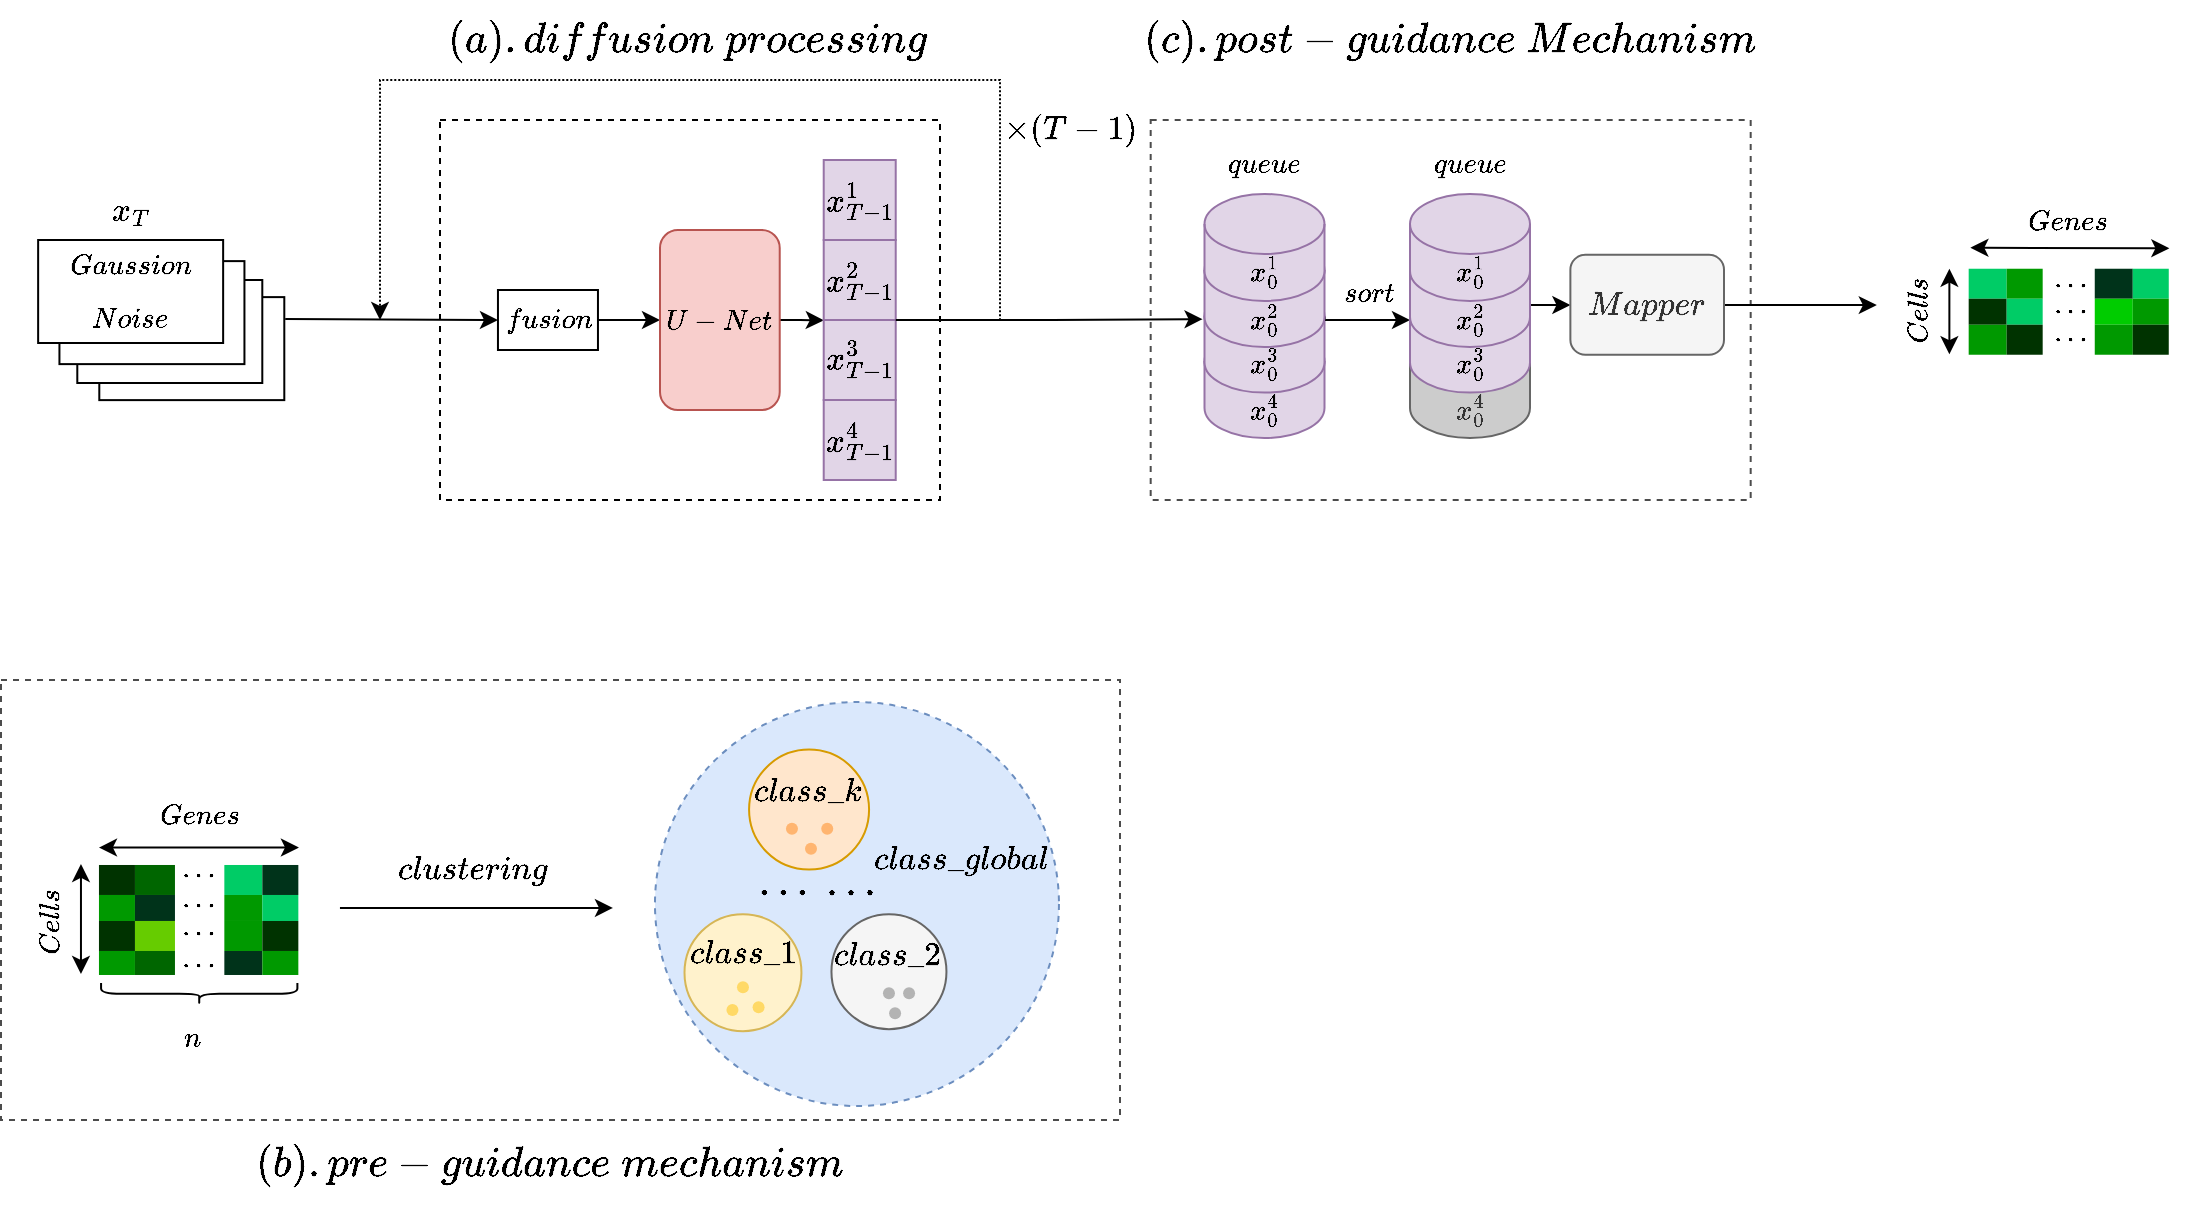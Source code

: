 <mxfile version="20.5.1" type="github">
  <diagram id="a45cf8ec-cd66-6f27-3ac3-be6e809c9e4a" name="Page-1">
    <mxGraphModel dx="650" dy="436" grid="1" gridSize="10" guides="1" tooltips="1" connect="1" arrows="1" fold="1" page="1" pageScale="1" pageWidth="827" pageHeight="1169" background="none" math="1" shadow="0">
      <root>
        <mxCell id="0" />
        <mxCell id="1" parent="0" />
        <mxCell id="RNldjSrTk-ECjSOE9ofg-31" value="" style="rounded=0;whiteSpace=wrap;html=1;dashed=1;strokeColor=default;opacity=70;" parent="1" vertex="1">
          <mxGeometry x="1095.34" y="800" width="300" height="190" as="geometry" />
        </mxCell>
        <mxCell id="RNldjSrTk-ECjSOE9ofg-253" value="$$x_0^4$$" style="shape=cylinder3;whiteSpace=wrap;html=1;boundedLbl=1;backgroundOutline=1;size=15;labelBorderColor=none;strokeColor=#9673a6;fillColor=#e1d5e7;gradientDirection=south;" parent="1" vertex="1">
          <mxGeometry x="1122.25" y="905.53" width="60" height="53.47" as="geometry" />
        </mxCell>
        <mxCell id="RNldjSrTk-ECjSOE9ofg-252" value="$$x_0^3$$" style="shape=cylinder3;whiteSpace=wrap;html=1;boundedLbl=1;backgroundOutline=1;size=15;labelBorderColor=none;strokeColor=#9673a6;fillColor=#e1d5e7;gradientDirection=south;" parent="1" vertex="1">
          <mxGeometry x="1122.25" y="882.84" width="60" height="53.47" as="geometry" />
        </mxCell>
        <mxCell id="RNldjSrTk-ECjSOE9ofg-264" style="edgeStyle=orthogonalEdgeStyle;rounded=0;orthogonalLoop=1;jettySize=auto;html=1;fontSize=18;" parent="1" target="RNldjSrTk-ECjSOE9ofg-256" edge="1">
          <mxGeometry relative="1" as="geometry">
            <mxPoint x="1182.25" y="898.204" as="sourcePoint" />
            <mxPoint x="1205.56" y="898.154" as="targetPoint" />
            <Array as="points">
              <mxPoint x="1182" y="900" />
            </Array>
          </mxGeometry>
        </mxCell>
        <mxCell id="RNldjSrTk-ECjSOE9ofg-251" value="$$x_0^2$$" style="shape=cylinder3;whiteSpace=wrap;html=1;boundedLbl=1;backgroundOutline=1;size=15;labelBorderColor=none;strokeColor=#9673a6;fillColor=#e1d5e7;gradientDirection=south;" parent="1" vertex="1">
          <mxGeometry x="1122.25" y="860.03" width="60" height="53.47" as="geometry" />
        </mxCell>
        <mxCell id="RNldjSrTk-ECjSOE9ofg-22" value="" style="rounded=0;whiteSpace=wrap;html=1;opacity=70;dashed=1;" parent="1" vertex="1">
          <mxGeometry x="520.5" y="1080" width="559.5" height="220" as="geometry" />
        </mxCell>
        <mxCell id="RNldjSrTk-ECjSOE9ofg-78" value="" style="ellipse;whiteSpace=wrap;html=1;aspect=fixed;dashed=1;labelBorderColor=none;fillColor=#dae8fc;strokeColor=#6c8ebf;" parent="1" vertex="1">
          <mxGeometry x="847.48" y="1091" width="202" height="202" as="geometry" />
        </mxCell>
        <mxCell id="RNldjSrTk-ECjSOE9ofg-193" value="" style="ellipse;whiteSpace=wrap;html=1;aspect=fixed;labelBorderColor=none;gradientDirection=south;fillColor=#fff2cc;strokeColor=#d6b656;" parent="1" vertex="1">
          <mxGeometry x="862.25" y="1197.1" width="58.47" height="58.47" as="geometry" />
        </mxCell>
        <mxCell id="RNldjSrTk-ECjSOE9ofg-109" value="" style="rounded=0;whiteSpace=wrap;html=1;strokeColor=default;fontFamily=Helvetica;fontSize=14;fontColor=default;fillColor=default;" parent="1" vertex="1">
          <mxGeometry x="569.65" y="888.56" width="92.5" height="51.5" as="geometry" />
        </mxCell>
        <mxCell id="RNldjSrTk-ECjSOE9ofg-108" value="" style="rounded=0;whiteSpace=wrap;html=1;strokeColor=default;fontFamily=Helvetica;fontSize=14;fontColor=default;fillColor=default;" parent="1" vertex="1">
          <mxGeometry x="558.65" y="880" width="92.5" height="51.5" as="geometry" />
        </mxCell>
        <mxCell id="RNldjSrTk-ECjSOE9ofg-107" value="" style="rounded=0;whiteSpace=wrap;html=1;strokeColor=default;fontFamily=Helvetica;fontSize=14;fontColor=default;fillColor=default;" parent="1" vertex="1">
          <mxGeometry x="549.72" y="870.56" width="92.5" height="51.5" as="geometry" />
        </mxCell>
        <mxCell id="RNldjSrTk-ECjSOE9ofg-46" value="" style="rounded=0;whiteSpace=wrap;html=1;labelBorderColor=none;strokeColor=default;gradientColor=none;dashed=1;" parent="1" vertex="1">
          <mxGeometry x="740" y="800" width="250" height="190" as="geometry" />
        </mxCell>
        <mxCell id="RNldjSrTk-ECjSOE9ofg-77" style="edgeStyle=orthogonalEdgeStyle;rounded=0;orthogonalLoop=1;jettySize=auto;html=1;exitX=1;exitY=0.5;exitDx=0;exitDy=0;entryX=0;entryY=0.5;entryDx=0;entryDy=0;" parent="1" source="RNldjSrTk-ECjSOE9ofg-5" target="a7p1xofD0uFk-9MtaVhH-49" edge="1">
          <mxGeometry relative="1" as="geometry" />
        </mxCell>
        <mxCell id="RNldjSrTk-ECjSOE9ofg-5" value="" style="rounded=0;whiteSpace=wrap;html=1;" parent="1" vertex="1">
          <mxGeometry x="768.98" y="885" width="50" height="30" as="geometry" />
        </mxCell>
        <mxCell id="a7p1xofD0uFk-9MtaVhH-46" value="$$fusion$$" style="text;html=1;align=center;verticalAlign=middle;resizable=0;points=[];autosize=1;strokeColor=none;fillColor=none;fontSize=12;fontFamily=Helvetica;fontColor=default;" parent="1" vertex="1">
          <mxGeometry x="753.98" y="885" width="80" height="30" as="geometry" />
        </mxCell>
        <mxCell id="RNldjSrTk-ECjSOE9ofg-262" style="edgeStyle=orthogonalEdgeStyle;rounded=0;orthogonalLoop=1;jettySize=auto;html=1;fontSize=18;entryX=0.001;entryY=0.004;entryDx=0;entryDy=0;entryPerimeter=0;" parent="1" source="a7p1xofD0uFk-9MtaVhH-49" target="RNldjSrTk-ECjSOE9ofg-259" edge="1">
          <mxGeometry relative="1" as="geometry">
            <mxPoint x="930" y="900" as="targetPoint" />
            <Array as="points">
              <mxPoint x="920" y="900" />
              <mxPoint x="920" y="900" />
            </Array>
          </mxGeometry>
        </mxCell>
        <mxCell id="a7p1xofD0uFk-9MtaVhH-49" value="$$U-Net$$" style="rounded=1;whiteSpace=wrap;html=1;strokeColor=#b85450;fontFamily=Helvetica;fontSize=12;fillColor=#f8cecc;" parent="1" vertex="1">
          <mxGeometry x="850" y="855" width="59.86" height="90" as="geometry" />
        </mxCell>
        <mxCell id="a7p1xofD0uFk-9MtaVhH-51" value="&lt;font style=&quot;font-size: 14px;&quot;&gt;$$x_{T-1}^1$$&lt;/font&gt;" style="rounded=0;whiteSpace=wrap;html=1;strokeColor=#9673a6;fontFamily=Helvetica;fontSize=12;fillColor=#e1d5e7;" parent="1" vertex="1">
          <mxGeometry x="931.86" y="820" width="36" height="40" as="geometry" />
        </mxCell>
        <mxCell id="a7p1xofD0uFk-9MtaVhH-117" value="" style="endArrow=classic;startArrow=classic;html=1;rounded=0;fontFamily=Helvetica;fontSize=12;fontColor=default;" parent="1" edge="1">
          <mxGeometry width="50" height="50" relative="1" as="geometry">
            <mxPoint x="1505.19" y="863.87" as="sourcePoint" />
            <mxPoint x="1604.69" y="864.12" as="targetPoint" />
          </mxGeometry>
        </mxCell>
        <mxCell id="a7p1xofD0uFk-9MtaVhH-118" value="" style="endArrow=classic;startArrow=classic;html=1;rounded=0;fontFamily=Helvetica;fontSize=12;fontColor=default;" parent="1" edge="1">
          <mxGeometry width="50" height="50" relative="1" as="geometry">
            <mxPoint x="1494.69" y="917.12" as="sourcePoint" />
            <mxPoint x="1494.69" y="874.37" as="targetPoint" />
          </mxGeometry>
        </mxCell>
        <mxCell id="a7p1xofD0uFk-9MtaVhH-119" value="&lt;font style=&quot;font-size: 12px;&quot;&gt;$$Genes$$&lt;/font&gt;" style="text;html=1;align=center;verticalAlign=middle;resizable=0;points=[];autosize=1;strokeColor=none;fillColor=none;fontSize=12;fontFamily=Helvetica;fontColor=default;" parent="1" vertex="1">
          <mxGeometry x="1507.69" y="836.37" width="90" height="30" as="geometry" />
        </mxCell>
        <mxCell id="a7p1xofD0uFk-9MtaVhH-120" value="&lt;font style=&quot;font-size: 12px;&quot;&gt;$$Cells$$&lt;/font&gt;" style="text;html=1;align=center;verticalAlign=middle;resizable=0;points=[];autosize=1;strokeColor=none;fillColor=none;fontSize=10;fontFamily=Helvetica;fontColor=default;horizontal=0;" parent="1" vertex="1">
          <mxGeometry x="1459.69" y="861.12" width="40" height="70" as="geometry" />
        </mxCell>
        <mxCell id="a7p1xofD0uFk-9MtaVhH-121" value="&lt;div&gt;&lt;font style=&quot;font-size: 12px;&quot;&gt;$$Gaussion$$&lt;/font&gt;&lt;/div&gt;&lt;div&gt;&lt;font style=&quot;font-size: 12px;&quot;&gt;$$Noise$$&lt;/font&gt;&lt;/div&gt;" style="rounded=0;whiteSpace=wrap;html=1;strokeColor=default;fontFamily=Helvetica;fontSize=14;fontColor=default;fillColor=default;" parent="1" vertex="1">
          <mxGeometry x="539.07" y="860" width="92.5" height="51.5" as="geometry" />
        </mxCell>
        <mxCell id="RNldjSrTk-ECjSOE9ofg-245" style="edgeStyle=orthogonalEdgeStyle;rounded=0;orthogonalLoop=1;jettySize=auto;html=1;exitX=0;exitY=0.5;exitDx=0;exitDy=0;fontSize=14;entryX=-0.032;entryY=0.392;entryDx=0;entryDy=0;entryPerimeter=0;" parent="1" edge="1">
          <mxGeometry relative="1" as="geometry">
            <mxPoint x="1458.41" y="892.56" as="targetPoint" />
            <mxPoint x="1353.19" y="892.56" as="sourcePoint" />
            <Array as="points" />
          </mxGeometry>
        </mxCell>
        <mxCell id="a7p1xofD0uFk-9MtaVhH-188" value="$$x_T$$" style="text;html=1;align=center;verticalAlign=middle;resizable=0;points=[];autosize=1;strokeColor=none;fillColor=none;fontSize=14;fontFamily=Helvetica;fontColor=default;" parent="1" vertex="1">
          <mxGeometry x="545.32" y="830" width="80" height="30" as="geometry" />
        </mxCell>
        <mxCell id="a7p1xofD0uFk-9MtaVhH-217" value="" style="endArrow=classic;startArrow=classic;html=1;rounded=0;fontFamily=Helvetica;fontSize=12;fontColor=default;" parent="1" edge="1">
          <mxGeometry width="50" height="50" relative="1" as="geometry">
            <mxPoint x="569.48" y="1163.77" as="sourcePoint" />
            <mxPoint x="669.48" y="1163.77" as="targetPoint" />
          </mxGeometry>
        </mxCell>
        <mxCell id="a7p1xofD0uFk-9MtaVhH-218" value="" style="endArrow=classic;startArrow=classic;html=1;rounded=0;fontFamily=Helvetica;fontSize=12;fontColor=default;" parent="1" edge="1">
          <mxGeometry width="50" height="50" relative="1" as="geometry">
            <mxPoint x="560.48" y="1226.99" as="sourcePoint" />
            <mxPoint x="560.48" y="1171.99" as="targetPoint" />
          </mxGeometry>
        </mxCell>
        <mxCell id="a7p1xofD0uFk-9MtaVhH-219" value="&lt;font style=&quot;font-size: 12px;&quot;&gt;$$Cells$$&lt;/font&gt;" style="text;html=1;align=center;verticalAlign=middle;resizable=0;points=[];autosize=1;strokeColor=none;fillColor=none;fontSize=10;fontFamily=Helvetica;fontColor=default;horizontal=0;" parent="1" vertex="1">
          <mxGeometry x="525.48" y="1165.99" width="40" height="70" as="geometry" />
        </mxCell>
        <mxCell id="a7p1xofD0uFk-9MtaVhH-220" value="&lt;font style=&quot;font-size: 12px;&quot;&gt;$$Genes$$&lt;/font&gt;" style="text;html=1;align=center;verticalAlign=middle;resizable=0;points=[];autosize=1;strokeColor=none;fillColor=none;fontSize=12;fontFamily=Helvetica;fontColor=default;" parent="1" vertex="1">
          <mxGeometry x="574.48" y="1133.49" width="90" height="30" as="geometry" />
        </mxCell>
        <mxCell id="a7p1xofD0uFk-9MtaVhH-221" value="" style="endArrow=classic;html=1;rounded=0;fontFamily=Helvetica;fontSize=14;fontColor=default;" parent="1" edge="1">
          <mxGeometry width="50" height="50" relative="1" as="geometry">
            <mxPoint x="689.98" y="1193.99" as="sourcePoint" />
            <mxPoint x="826.48" y="1193.99" as="targetPoint" />
          </mxGeometry>
        </mxCell>
        <mxCell id="a7p1xofD0uFk-9MtaVhH-246" value="$$class\_1$$" style="text;html=1;align=center;verticalAlign=middle;resizable=0;points=[];autosize=1;strokeColor=none;fillColor=none;fontSize=14;fontFamily=Helvetica;fontColor=default;" parent="1" vertex="1">
          <mxGeometry x="836.48" y="1201.08" width="110" height="30" as="geometry" />
        </mxCell>
        <mxCell id="a7p1xofD0uFk-9MtaVhH-252" value="$$clustering$$" style="text;html=1;align=center;verticalAlign=middle;resizable=0;points=[];autosize=1;strokeColor=none;fillColor=none;fontSize=14;fontFamily=Helvetica;fontColor=default;" parent="1" vertex="1">
          <mxGeometry x="701.48" y="1159.49" width="110" height="30" as="geometry" />
        </mxCell>
        <mxCell id="RNldjSrTk-ECjSOE9ofg-26" value="&lt;font style=&quot;font-size: 18px;&quot;&gt;&lt;b&gt;$$(a).diffusion\ processing$$&lt;/b&gt;&lt;/font&gt;" style="text;html=1;align=center;verticalAlign=middle;resizable=0;points=[];autosize=1;strokeColor=none;fillColor=none;" parent="1" vertex="1">
          <mxGeometry x="727.74" y="740" width="270" height="40" as="geometry" />
        </mxCell>
        <mxCell id="RNldjSrTk-ECjSOE9ofg-28" value="&lt;font style=&quot;font-size: 18px;&quot;&gt;&lt;b&gt;$$(b).pre-guidance\ mechanism$$&lt;/b&gt;&lt;/font&gt;" style="text;html=1;align=center;verticalAlign=middle;resizable=0;points=[];autosize=1;strokeColor=none;fillColor=none;" parent="1" vertex="1">
          <mxGeometry x="638.98" y="1301.74" width="310" height="40" as="geometry" />
        </mxCell>
        <mxCell id="RNldjSrTk-ECjSOE9ofg-30" value="&lt;font style=&quot;font-size: 18px;&quot;&gt;&lt;b&gt;$$(c).post-guidance\ Mechanism$$&lt;/b&gt;&lt;/font&gt;" style="text;html=1;align=center;verticalAlign=middle;resizable=0;points=[];autosize=1;strokeColor=none;fillColor=none;" parent="1" vertex="1">
          <mxGeometry x="1085.34" y="740" width="320" height="40" as="geometry" />
        </mxCell>
        <mxCell id="RNldjSrTk-ECjSOE9ofg-244" style="edgeStyle=orthogonalEdgeStyle;rounded=0;orthogonalLoop=1;jettySize=auto;html=1;exitX=1;exitY=0.5;exitDx=0;exitDy=0;exitPerimeter=0;fontSize=14;entryX=0;entryY=0.5;entryDx=0;entryDy=0;" parent="1" target="RNldjSrTk-ECjSOE9ofg-249" edge="1">
          <mxGeometry relative="1" as="geometry">
            <mxPoint x="1315.0" y="892.67" as="targetPoint" />
            <mxPoint x="1280.91" y="892.5" as="sourcePoint" />
          </mxGeometry>
        </mxCell>
        <mxCell id="RNldjSrTk-ECjSOE9ofg-51" value="&lt;b&gt;&lt;font style=&quot;font-size: 14px;&quot;&gt;$$×(T-1)$$&lt;/font&gt;&lt;/b&gt;" style="text;html=1;align=center;verticalAlign=middle;resizable=0;points=[];autosize=1;strokeColor=none;fillColor=none;" parent="1" vertex="1">
          <mxGeometry x="1010" y="790" width="90" height="30" as="geometry" />
        </mxCell>
        <mxCell id="RNldjSrTk-ECjSOE9ofg-80" value="" style="shape=partialRectangle;html=1;whiteSpace=wrap;connectable=0;overflow=hidden;top=0;left=0;bottom=0;right=0;pointerEvents=1;rounded=1;fontFamily=Helvetica;fontSize=12;fillColor=#00CC66;" parent="1" vertex="1">
          <mxGeometry x="632.17" y="1172.49" width="19" height="15" as="geometry">
            <mxRectangle width="19" height="15" as="alternateBounds" />
          </mxGeometry>
        </mxCell>
        <mxCell id="RNldjSrTk-ECjSOE9ofg-81" value="" style="shape=partialRectangle;html=1;whiteSpace=wrap;connectable=0;overflow=hidden;fillColor=#00331A;top=0;left=0;bottom=0;right=0;pointerEvents=1;rounded=1;strokeColor=default;fontFamily=Helvetica;fontSize=12;fontColor=default;" parent="1" vertex="1">
          <mxGeometry x="651.17" y="1172.49" width="18" height="15" as="geometry">
            <mxRectangle width="18" height="15" as="alternateBounds" />
          </mxGeometry>
        </mxCell>
        <mxCell id="RNldjSrTk-ECjSOE9ofg-82" value="" style="shape=partialRectangle;html=1;whiteSpace=wrap;connectable=0;overflow=hidden;fillColor=#009900;top=0;left=0;bottom=0;right=0;pointerEvents=1;rounded=1;strokeColor=default;fontFamily=Helvetica;fontSize=12;fontColor=default;" parent="1" vertex="1">
          <mxGeometry x="632.17" y="1187.49" width="19" height="13" as="geometry">
            <mxRectangle width="19" height="13" as="alternateBounds" />
          </mxGeometry>
        </mxCell>
        <mxCell id="RNldjSrTk-ECjSOE9ofg-83" value="" style="shape=partialRectangle;html=1;whiteSpace=wrap;connectable=0;overflow=hidden;fillColor=#00CC66;top=0;left=0;bottom=0;right=0;pointerEvents=1;rounded=1;strokeColor=default;fontFamily=Helvetica;fontSize=12;fontColor=default;" parent="1" vertex="1">
          <mxGeometry x="651.17" y="1187.49" width="18" height="13" as="geometry">
            <mxRectangle width="18" height="13" as="alternateBounds" />
          </mxGeometry>
        </mxCell>
        <mxCell id="RNldjSrTk-ECjSOE9ofg-84" value="" style="shape=partialRectangle;html=1;whiteSpace=wrap;connectable=0;overflow=hidden;fillColor=#009900;top=0;left=0;bottom=0;right=0;pointerEvents=1;rounded=1;strokeColor=default;fontFamily=Helvetica;fontSize=12;fontColor=default;" parent="1" vertex="1">
          <mxGeometry x="632.17" y="1200.49" width="19" height="15" as="geometry">
            <mxRectangle width="19" height="15" as="alternateBounds" />
          </mxGeometry>
        </mxCell>
        <mxCell id="RNldjSrTk-ECjSOE9ofg-85" value="" style="shape=partialRectangle;html=1;whiteSpace=wrap;connectable=0;overflow=hidden;fillColor=#003300;top=0;left=0;bottom=0;right=0;pointerEvents=1;rounded=1;strokeColor=default;fontFamily=Helvetica;fontSize=12;fontColor=default;" parent="1" vertex="1">
          <mxGeometry x="651.17" y="1200.49" width="18" height="15" as="geometry">
            <mxRectangle width="18" height="15" as="alternateBounds" />
          </mxGeometry>
        </mxCell>
        <mxCell id="RNldjSrTk-ECjSOE9ofg-86" value="" style="shape=partialRectangle;html=1;whiteSpace=wrap;connectable=0;overflow=hidden;top=0;left=0;bottom=0;right=0;pointerEvents=1;rounded=1;fontFamily=Helvetica;fontSize=12;fillColor=#00331A;" parent="1" vertex="1">
          <mxGeometry x="632.17" y="1215.49" width="19" height="12" as="geometry">
            <mxRectangle width="19" height="12" as="alternateBounds" />
          </mxGeometry>
        </mxCell>
        <mxCell id="RNldjSrTk-ECjSOE9ofg-87" value="" style="shape=partialRectangle;html=1;whiteSpace=wrap;connectable=0;overflow=hidden;fillColor=#009900;top=0;left=0;bottom=0;right=0;pointerEvents=1;rounded=1;strokeColor=default;fontFamily=Helvetica;fontSize=12;fontColor=default;" parent="1" vertex="1">
          <mxGeometry x="651.17" y="1215.49" width="18" height="12" as="geometry">
            <mxRectangle width="18" height="12" as="alternateBounds" />
          </mxGeometry>
        </mxCell>
        <mxCell id="RNldjSrTk-ECjSOE9ofg-88" value="" style="shape=partialRectangle;html=1;whiteSpace=wrap;connectable=0;overflow=hidden;fillColor=#003300;top=0;left=0;bottom=0;right=0;pointerEvents=1;rounded=1;strokeColor=default;fontFamily=Helvetica;fontSize=12;fontColor=default;" parent="1" vertex="1">
          <mxGeometry x="569.48" y="1172.49" width="18" height="15" as="geometry">
            <mxRectangle width="18" height="15" as="alternateBounds" />
          </mxGeometry>
        </mxCell>
        <mxCell id="RNldjSrTk-ECjSOE9ofg-89" value="" style="shape=partialRectangle;html=1;whiteSpace=wrap;connectable=0;overflow=hidden;top=0;left=0;bottom=0;right=0;pointerEvents=1;rounded=1;fontFamily=Helvetica;fontSize=12;fillColor=#006600;" parent="1" vertex="1">
          <mxGeometry x="587.48" y="1172.49" width="20" height="15" as="geometry">
            <mxRectangle width="20" height="15" as="alternateBounds" />
          </mxGeometry>
        </mxCell>
        <mxCell id="RNldjSrTk-ECjSOE9ofg-90" value="" style="shape=partialRectangle;html=1;whiteSpace=wrap;connectable=0;overflow=hidden;fillColor=#009900;top=0;left=0;bottom=0;right=0;pointerEvents=1;rounded=1;strokeColor=default;fontFamily=Helvetica;fontSize=12;fontColor=default;" parent="1" vertex="1">
          <mxGeometry x="569.48" y="1187.49" width="18" height="13" as="geometry">
            <mxRectangle width="18" height="13" as="alternateBounds" />
          </mxGeometry>
        </mxCell>
        <mxCell id="RNldjSrTk-ECjSOE9ofg-91" value="" style="shape=partialRectangle;html=1;whiteSpace=wrap;connectable=0;overflow=hidden;fillColor=#00331A;top=0;left=0;bottom=0;right=0;pointerEvents=1;rounded=1;strokeColor=default;fontFamily=Helvetica;fontSize=12;fontColor=default;" parent="1" vertex="1">
          <mxGeometry x="587.48" y="1187.49" width="20" height="13" as="geometry">
            <mxRectangle width="20" height="13" as="alternateBounds" />
          </mxGeometry>
        </mxCell>
        <mxCell id="RNldjSrTk-ECjSOE9ofg-92" value="" style="shape=partialRectangle;html=1;whiteSpace=wrap;connectable=0;overflow=hidden;fillColor=#003300;top=0;left=0;bottom=0;right=0;pointerEvents=1;rounded=1;strokeColor=#003300;fontFamily=Helvetica;fontSize=12;fontColor=default;" parent="1" vertex="1">
          <mxGeometry x="569.48" y="1200.49" width="18" height="15" as="geometry">
            <mxRectangle width="18" height="15" as="alternateBounds" />
          </mxGeometry>
        </mxCell>
        <mxCell id="RNldjSrTk-ECjSOE9ofg-93" value="" style="shape=partialRectangle;html=1;whiteSpace=wrap;connectable=0;overflow=hidden;fillColor=#66CC00;top=0;left=0;bottom=0;right=0;pointerEvents=1;rounded=1;strokeColor=default;fontFamily=Helvetica;fontSize=12;fontColor=default;" parent="1" vertex="1">
          <mxGeometry x="587.48" y="1200.49" width="20" height="15" as="geometry">
            <mxRectangle width="20" height="15" as="alternateBounds" />
          </mxGeometry>
        </mxCell>
        <mxCell id="RNldjSrTk-ECjSOE9ofg-94" value="" style="shape=partialRectangle;html=1;whiteSpace=wrap;connectable=0;overflow=hidden;fillColor=#009900;top=0;left=0;bottom=0;right=0;pointerEvents=1;rounded=1;strokeColor=default;fontFamily=Helvetica;fontSize=12;fontColor=default;" parent="1" vertex="1">
          <mxGeometry x="569.48" y="1215.49" width="18" height="12" as="geometry">
            <mxRectangle width="18" height="12" as="alternateBounds" />
          </mxGeometry>
        </mxCell>
        <mxCell id="RNldjSrTk-ECjSOE9ofg-95" value="" style="shape=partialRectangle;html=1;whiteSpace=wrap;connectable=0;overflow=hidden;fillColor=#006600;top=0;left=0;bottom=0;right=0;pointerEvents=1;rounded=1;strokeColor=default;fontFamily=Helvetica;fontSize=12;fontColor=default;" parent="1" vertex="1">
          <mxGeometry x="587.48" y="1215.49" width="20" height="12" as="geometry">
            <mxRectangle width="20" height="12" as="alternateBounds" />
          </mxGeometry>
        </mxCell>
        <mxCell id="RNldjSrTk-ECjSOE9ofg-101" value="$$...$$" style="text;html=1;align=center;verticalAlign=middle;resizable=0;points=[];autosize=1;strokeColor=none;fillColor=none;" parent="1" vertex="1">
          <mxGeometry x="589.48" y="1159.49" width="60" height="30" as="geometry" />
        </mxCell>
        <mxCell id="RNldjSrTk-ECjSOE9ofg-102" value="$$...$$" style="text;html=1;align=center;verticalAlign=middle;resizable=0;points=[];autosize=1;strokeColor=none;fillColor=none;" parent="1" vertex="1">
          <mxGeometry x="589.48" y="1174.49" width="60" height="30" as="geometry" />
        </mxCell>
        <mxCell id="RNldjSrTk-ECjSOE9ofg-103" value="$$...$$" style="text;html=1;align=center;verticalAlign=middle;resizable=0;points=[];autosize=1;strokeColor=none;fillColor=none;" parent="1" vertex="1">
          <mxGeometry x="589.48" y="1188.49" width="60" height="30" as="geometry" />
        </mxCell>
        <mxCell id="RNldjSrTk-ECjSOE9ofg-104" value="$$...$$" style="text;html=1;align=center;verticalAlign=middle;resizable=0;points=[];autosize=1;strokeColor=none;fillColor=none;" parent="1" vertex="1">
          <mxGeometry x="589.48" y="1204.49" width="60" height="30" as="geometry" />
        </mxCell>
        <mxCell id="RNldjSrTk-ECjSOE9ofg-105" value="$$n$$" style="text;html=1;align=center;verticalAlign=middle;resizable=0;points=[];autosize=1;strokeColor=none;fillColor=none;" parent="1" vertex="1">
          <mxGeometry x="586.17" y="1243.99" width="60" height="30" as="geometry" />
        </mxCell>
        <mxCell id="RNldjSrTk-ECjSOE9ofg-106" value="" style="shape=curlyBracket;whiteSpace=wrap;html=1;rounded=1;flipH=1;strokeColor=default;fontFamily=Helvetica;fontSize=14;fontColor=default;fillColor=default;rotation=90;" parent="1" vertex="1">
          <mxGeometry x="614.27" y="1187.82" width="10.69" height="98.16" as="geometry" />
        </mxCell>
        <mxCell id="RNldjSrTk-ECjSOE9ofg-113" value="" style="shape=partialRectangle;html=1;whiteSpace=wrap;connectable=0;overflow=hidden;top=0;left=0;bottom=0;right=0;pointerEvents=1;rounded=1;fontFamily=Helvetica;fontSize=12;fillColor=#00331A;" parent="1" vertex="1">
          <mxGeometry x="1567.38" y="874.37" width="19" height="15" as="geometry">
            <mxRectangle width="19" height="15" as="alternateBounds" />
          </mxGeometry>
        </mxCell>
        <mxCell id="RNldjSrTk-ECjSOE9ofg-114" value="" style="shape=partialRectangle;html=1;whiteSpace=wrap;connectable=0;overflow=hidden;fillColor=#00CC66;top=0;left=0;bottom=0;right=0;pointerEvents=1;rounded=1;strokeColor=default;fontFamily=Helvetica;fontSize=12;fontColor=default;" parent="1" vertex="1">
          <mxGeometry x="1586.38" y="874.37" width="18" height="15" as="geometry">
            <mxRectangle width="18" height="15" as="alternateBounds" />
          </mxGeometry>
        </mxCell>
        <mxCell id="RNldjSrTk-ECjSOE9ofg-115" value="" style="shape=partialRectangle;html=1;whiteSpace=wrap;connectable=0;overflow=hidden;fillColor=#00CC00;top=0;left=0;bottom=0;right=0;pointerEvents=1;rounded=1;strokeColor=default;fontFamily=Helvetica;fontSize=12;fontColor=default;" parent="1" vertex="1">
          <mxGeometry x="1567.38" y="889.37" width="19" height="13" as="geometry">
            <mxRectangle width="19" height="13" as="alternateBounds" />
          </mxGeometry>
        </mxCell>
        <mxCell id="RNldjSrTk-ECjSOE9ofg-116" value="" style="shape=partialRectangle;html=1;whiteSpace=wrap;connectable=0;overflow=hidden;fillColor=#009900;top=0;left=0;bottom=0;right=0;pointerEvents=1;rounded=1;strokeColor=default;fontFamily=Helvetica;fontSize=12;fontColor=default;" parent="1" vertex="1">
          <mxGeometry x="1586.38" y="889.37" width="18" height="13" as="geometry">
            <mxRectangle width="18" height="13" as="alternateBounds" />
          </mxGeometry>
        </mxCell>
        <mxCell id="RNldjSrTk-ECjSOE9ofg-117" value="" style="shape=partialRectangle;html=1;whiteSpace=wrap;connectable=0;overflow=hidden;fillColor=#009900;top=0;left=0;bottom=0;right=0;pointerEvents=1;rounded=1;strokeColor=default;fontFamily=Helvetica;fontSize=12;fontColor=default;" parent="1" vertex="1">
          <mxGeometry x="1567.38" y="902.37" width="19" height="15" as="geometry">
            <mxRectangle width="19" height="15" as="alternateBounds" />
          </mxGeometry>
        </mxCell>
        <mxCell id="RNldjSrTk-ECjSOE9ofg-118" value="" style="shape=partialRectangle;html=1;whiteSpace=wrap;connectable=0;overflow=hidden;fillColor=#003300;top=0;left=0;bottom=0;right=0;pointerEvents=1;rounded=1;strokeColor=default;fontFamily=Helvetica;fontSize=12;fontColor=default;" parent="1" vertex="1">
          <mxGeometry x="1586.38" y="902.37" width="18" height="15" as="geometry">
            <mxRectangle width="18" height="15" as="alternateBounds" />
          </mxGeometry>
        </mxCell>
        <mxCell id="RNldjSrTk-ECjSOE9ofg-129" value="$$...$$" style="text;html=1;align=center;verticalAlign=middle;resizable=0;points=[];autosize=1;strokeColor=none;fillColor=none;" parent="1" vertex="1">
          <mxGeometry x="1524.69" y="877.0" width="60" height="30" as="geometry" />
        </mxCell>
        <mxCell id="RNldjSrTk-ECjSOE9ofg-130" value="$$...$$" style="text;html=1;align=center;verticalAlign=middle;resizable=0;points=[];autosize=1;strokeColor=none;fillColor=none;" parent="1" vertex="1">
          <mxGeometry x="1525.34" y="890.75" width="60" height="30" as="geometry" />
        </mxCell>
        <mxCell id="RNldjSrTk-ECjSOE9ofg-133" value="$$...$$" style="text;html=1;align=center;verticalAlign=middle;resizable=0;points=[];autosize=1;strokeColor=none;fillColor=none;" parent="1" vertex="1">
          <mxGeometry x="1525.34" y="864.0" width="60" height="30" as="geometry" />
        </mxCell>
        <mxCell id="RNldjSrTk-ECjSOE9ofg-163" value="$$queue$$" style="text;html=1;align=center;verticalAlign=middle;resizable=0;points=[];autosize=1;strokeColor=none;fillColor=none;" parent="1" vertex="1">
          <mxGeometry x="1112.25" y="807" width="80" height="30" as="geometry" />
        </mxCell>
        <mxCell id="RNldjSrTk-ECjSOE9ofg-166" value="" style="endArrow=classic;html=1;rounded=0;exitX=1.005;exitY=0.212;exitDx=0;exitDy=0;exitPerimeter=0;entryX=0;entryY=0.5;entryDx=0;entryDy=0;" parent="1" source="RNldjSrTk-ECjSOE9ofg-109" target="RNldjSrTk-ECjSOE9ofg-5" edge="1">
          <mxGeometry width="50" height="50" relative="1" as="geometry">
            <mxPoint x="700" y="900" as="sourcePoint" />
            <mxPoint x="786.5" y="900" as="targetPoint" />
          </mxGeometry>
        </mxCell>
        <mxCell id="RNldjSrTk-ECjSOE9ofg-194" value="" style="ellipse;whiteSpace=wrap;html=1;aspect=fixed;labelBorderColor=none;gradientDirection=south;fillColor=#f5f5f5;fontColor=#333333;strokeColor=#666666;" parent="1" vertex="1">
          <mxGeometry x="935.73" y="1197.1" width="57.5" height="57.5" as="geometry" />
        </mxCell>
        <mxCell id="RNldjSrTk-ECjSOE9ofg-195" value="$$class\_2$$" style="text;html=1;align=center;verticalAlign=middle;resizable=0;points=[];autosize=1;strokeColor=none;fillColor=none;fontSize=14;fontFamily=Helvetica;fontColor=default;" parent="1" vertex="1">
          <mxGeometry x="908.13" y="1202.49" width="110" height="30" as="geometry" />
        </mxCell>
        <mxCell id="RNldjSrTk-ECjSOE9ofg-196" value="" style="ellipse;whiteSpace=wrap;html=1;aspect=fixed;labelBorderColor=none;gradientDirection=south;fillColor=#ffe6cc;strokeColor=#d79b00;" parent="1" vertex="1">
          <mxGeometry x="894.54" y="1114.8" width="60" height="60" as="geometry" />
        </mxCell>
        <mxCell id="RNldjSrTk-ECjSOE9ofg-197" value="$$class\_k$$" style="text;html=1;align=center;verticalAlign=middle;resizable=0;points=[];autosize=1;strokeColor=none;fillColor=none;fontSize=14;fontFamily=Helvetica;fontColor=default;" parent="1" vertex="1">
          <mxGeometry x="868.04" y="1119.99" width="110" height="30" as="geometry" />
        </mxCell>
        <mxCell id="RNldjSrTk-ECjSOE9ofg-198" value="&lt;font style=&quot;font-size: 18px;&quot;&gt;$$...\ ...$$&lt;/font&gt;" style="text;html=1;align=center;verticalAlign=middle;resizable=0;points=[];autosize=1;strokeColor=none;fillColor=none;" parent="1" vertex="1">
          <mxGeometry x="878.48" y="1162.49" width="100" height="40" as="geometry" />
        </mxCell>
        <mxCell id="RNldjSrTk-ECjSOE9ofg-199" value="&lt;font style=&quot;font-size: 14px;&quot;&gt;$$class\_global$$&lt;/font&gt;" style="text;html=1;align=center;verticalAlign=middle;resizable=0;points=[];autosize=1;strokeColor=none;fillColor=none;" parent="1" vertex="1">
          <mxGeometry x="929.98" y="1154.42" width="140" height="30" as="geometry" />
        </mxCell>
        <mxCell id="RNldjSrTk-ECjSOE9ofg-202" value="" style="shape=waypoint;sketch=0;fillStyle=solid;size=6;pointerEvents=1;points=[];fillColor=#fff2cc;resizable=0;rotatable=0;perimeter=centerPerimeter;snapToPoint=1;labelBorderColor=none;strokeColor=#FFD966;fontSize=14;" parent="1" vertex="1">
          <mxGeometry x="871.48" y="1213.59" width="40" height="40" as="geometry" />
        </mxCell>
        <mxCell id="RNldjSrTk-ECjSOE9ofg-203" value="" style="shape=waypoint;sketch=0;fillStyle=solid;size=6;pointerEvents=1;points=[];fillColor=#fff2cc;resizable=0;rotatable=0;perimeter=centerPerimeter;snapToPoint=1;labelBorderColor=none;strokeColor=#FFD966;fontSize=14;" parent="1" vertex="1">
          <mxGeometry x="879.29" y="1223.58" width="40" height="40" as="geometry" />
        </mxCell>
        <mxCell id="RNldjSrTk-ECjSOE9ofg-204" value="" style="shape=waypoint;sketch=0;fillStyle=solid;size=6;pointerEvents=1;points=[];fillColor=#fff2cc;resizable=0;rotatable=0;perimeter=centerPerimeter;snapToPoint=1;labelBorderColor=none;strokeColor=#FFD966;fontSize=14;" parent="1" vertex="1">
          <mxGeometry x="866.23" y="1224.99" width="40" height="40" as="geometry" />
        </mxCell>
        <mxCell id="RNldjSrTk-ECjSOE9ofg-206" value="" style="shape=waypoint;sketch=0;fillStyle=solid;size=6;pointerEvents=1;points=[];fillColor=#B3B3B3;resizable=0;rotatable=0;perimeter=centerPerimeter;snapToPoint=1;labelBorderColor=none;strokeColor=#B3B3B3;fontSize=14;" parent="1" vertex="1">
          <mxGeometry x="944.48" y="1216.58" width="40" height="40" as="geometry" />
        </mxCell>
        <mxCell id="RNldjSrTk-ECjSOE9ofg-207" value="" style="shape=waypoint;sketch=0;fillStyle=solid;size=6;pointerEvents=1;points=[];fillColor=#B3B3B3;resizable=0;rotatable=0;perimeter=centerPerimeter;snapToPoint=1;labelBorderColor=none;strokeColor=#B3B3B3;fontSize=14;" parent="1" vertex="1">
          <mxGeometry x="947.54" y="1226.58" width="40" height="40" as="geometry" />
        </mxCell>
        <mxCell id="RNldjSrTk-ECjSOE9ofg-208" value="" style="shape=waypoint;sketch=0;fillStyle=solid;size=6;pointerEvents=1;points=[];fillColor=#B3B3B3;resizable=0;rotatable=0;perimeter=centerPerimeter;snapToPoint=1;labelBorderColor=none;strokeColor=#B3B3B3;fontSize=14;" parent="1" vertex="1">
          <mxGeometry x="954.54" y="1216.58" width="40" height="40" as="geometry" />
        </mxCell>
        <mxCell id="RNldjSrTk-ECjSOE9ofg-209" value="" style="shape=waypoint;sketch=0;fillStyle=solid;size=6;pointerEvents=1;points=[];fillColor=#fff2cc;resizable=0;rotatable=0;perimeter=centerPerimeter;snapToPoint=1;labelBorderColor=none;strokeColor=#FFB570;fontSize=14;" parent="1" vertex="1">
          <mxGeometry x="895.98" y="1134.42" width="40" height="40" as="geometry" />
        </mxCell>
        <mxCell id="RNldjSrTk-ECjSOE9ofg-210" value="" style="shape=waypoint;sketch=0;fillStyle=solid;size=6;pointerEvents=1;points=[];fillColor=#fff2cc;resizable=0;rotatable=0;perimeter=centerPerimeter;snapToPoint=1;labelBorderColor=none;strokeColor=#FFB570;fontSize=14;" parent="1" vertex="1">
          <mxGeometry x="905.5" y="1144.42" width="40" height="40" as="geometry" />
        </mxCell>
        <mxCell id="RNldjSrTk-ECjSOE9ofg-211" value="" style="shape=waypoint;sketch=0;fillStyle=solid;size=6;pointerEvents=1;points=[];fillColor=#fff2cc;resizable=0;rotatable=0;perimeter=centerPerimeter;snapToPoint=1;labelBorderColor=none;strokeColor=#FFB570;fontSize=14;" parent="1" vertex="1">
          <mxGeometry x="913.62" y="1134.42" width="40" height="40" as="geometry" />
        </mxCell>
        <mxCell id="RNldjSrTk-ECjSOE9ofg-249" value="$$Mapper$$" style="rounded=1;whiteSpace=wrap;html=1;labelBorderColor=none;strokeColor=#666666;fontSize=14;fillColor=#f5f5f5;gradientDirection=south;fontColor=#333333;" parent="1" vertex="1">
          <mxGeometry x="1305.19" y="867.37" width="76.81" height="50" as="geometry" />
        </mxCell>
        <mxCell id="RNldjSrTk-ECjSOE9ofg-250" value="$$x_0^1$$" style="shape=cylinder3;whiteSpace=wrap;html=1;boundedLbl=1;backgroundOutline=1;size=15;labelBorderColor=none;strokeColor=#9673a6;fillColor=#e1d5e7;gradientDirection=south;" parent="1" vertex="1">
          <mxGeometry x="1122.25" y="837" width="60" height="53.47" as="geometry" />
        </mxCell>
        <mxCell id="RNldjSrTk-ECjSOE9ofg-254" value="$$x_0^4$$" style="shape=cylinder3;whiteSpace=wrap;html=1;boundedLbl=1;backgroundOutline=1;size=15;labelBorderColor=none;strokeColor=#666666;fillColor=#CCCCCC;gradientDirection=south;fontColor=#333333;" parent="1" vertex="1">
          <mxGeometry x="1225" y="905.53" width="60" height="53.47" as="geometry" />
        </mxCell>
        <mxCell id="RNldjSrTk-ECjSOE9ofg-255" value="$$x_0^3$$" style="shape=cylinder3;whiteSpace=wrap;html=1;boundedLbl=1;backgroundOutline=1;size=15;labelBorderColor=none;strokeColor=#9673a6;fillColor=#e1d5e7;gradientDirection=south;" parent="1" vertex="1">
          <mxGeometry x="1225" y="882.84" width="60" height="53.47" as="geometry" />
        </mxCell>
        <mxCell id="RNldjSrTk-ECjSOE9ofg-256" value="$$x_0^2$$" style="shape=cylinder3;whiteSpace=wrap;html=1;boundedLbl=1;backgroundOutline=1;size=15;labelBorderColor=none;strokeColor=#9673a6;fillColor=#e1d5e7;gradientDirection=south;" parent="1" vertex="1">
          <mxGeometry x="1225" y="860.03" width="60" height="53.47" as="geometry" />
        </mxCell>
        <mxCell id="RNldjSrTk-ECjSOE9ofg-257" value="$$x_0^1$$" style="shape=cylinder3;whiteSpace=wrap;html=1;boundedLbl=1;backgroundOutline=1;size=15;labelBorderColor=none;strokeColor=#9673a6;fillColor=#e1d5e7;gradientDirection=south;" parent="1" vertex="1">
          <mxGeometry x="1225" y="837" width="60" height="53.47" as="geometry" />
        </mxCell>
        <mxCell id="RNldjSrTk-ECjSOE9ofg-258" value="&lt;font style=&quot;font-size: 14px;&quot;&gt;$$x_{T-1}^2$$&lt;/font&gt;" style="rounded=0;whiteSpace=wrap;html=1;strokeColor=#9673a6;fontFamily=Helvetica;fontSize=12;fillColor=#e1d5e7;" parent="1" vertex="1">
          <mxGeometry x="931.86" y="860" width="36" height="40" as="geometry" />
        </mxCell>
        <mxCell id="ejxYT8m6NB6i7y6XUN0g-2" style="edgeStyle=orthogonalEdgeStyle;rounded=0;orthogonalLoop=1;jettySize=auto;html=1;exitX=1;exitY=0;exitDx=0;exitDy=0;dashed=1;dashPattern=1 1;" edge="1" parent="1" source="RNldjSrTk-ECjSOE9ofg-259">
          <mxGeometry relative="1" as="geometry">
            <mxPoint x="710" y="900" as="targetPoint" />
            <Array as="points">
              <mxPoint x="1020" y="900" />
              <mxPoint x="1020" y="780" />
              <mxPoint x="710" y="780" />
            </Array>
          </mxGeometry>
        </mxCell>
        <mxCell id="RNldjSrTk-ECjSOE9ofg-259" value="&lt;font style=&quot;font-size: 14px;&quot;&gt;$$x_{T-1}^3$$&lt;/font&gt;" style="rounded=0;whiteSpace=wrap;html=1;strokeColor=#9673a6;fontFamily=Helvetica;fontSize=12;fillColor=#e1d5e7;" parent="1" vertex="1">
          <mxGeometry x="931.86" y="900" width="36" height="40" as="geometry" />
        </mxCell>
        <mxCell id="RNldjSrTk-ECjSOE9ofg-260" value="&lt;font style=&quot;font-size: 14px;&quot;&gt;$$x_{T-1}^4$$&lt;/font&gt;" style="rounded=0;whiteSpace=wrap;html=1;strokeColor=#9673a6;fontFamily=Helvetica;fontSize=12;fillColor=#e1d5e7;" parent="1" vertex="1">
          <mxGeometry x="931.86" y="940" width="36" height="40" as="geometry" />
        </mxCell>
        <mxCell id="RNldjSrTk-ECjSOE9ofg-265" style="edgeStyle=orthogonalEdgeStyle;rounded=0;orthogonalLoop=1;jettySize=auto;html=1;fontSize=18;entryX=-0.016;entryY=0.313;entryDx=0;entryDy=0;entryPerimeter=0;exitX=1;exitY=0;exitDx=0;exitDy=0;" parent="1" edge="1" target="RNldjSrTk-ECjSOE9ofg-252" source="RNldjSrTk-ECjSOE9ofg-259">
          <mxGeometry relative="1" as="geometry">
            <mxPoint x="1105.25" y="900" as="targetPoint" />
            <mxPoint x="970" y="900" as="sourcePoint" />
            <Array as="points">
              <mxPoint x="1046" y="900" />
            </Array>
          </mxGeometry>
        </mxCell>
        <mxCell id="RNldjSrTk-ECjSOE9ofg-266" value="&lt;font style=&quot;font-size: 12px;&quot;&gt;$$sort$$&lt;/font&gt;" style="text;html=1;align=center;verticalAlign=middle;resizable=0;points=[];autosize=1;strokeColor=none;fillColor=none;fontSize=18;" parent="1" vertex="1">
          <mxGeometry x="1169" y="867.37" width="70" height="40" as="geometry" />
        </mxCell>
        <mxCell id="RNldjSrTk-ECjSOE9ofg-267" value="$$queue$$" style="text;html=1;align=center;verticalAlign=middle;resizable=0;points=[];autosize=1;strokeColor=none;fillColor=none;" parent="1" vertex="1">
          <mxGeometry x="1215" y="807" width="80" height="30" as="geometry" />
        </mxCell>
        <mxCell id="RNldjSrTk-ECjSOE9ofg-270" value="" style="shape=partialRectangle;html=1;whiteSpace=wrap;connectable=0;overflow=hidden;top=0;left=0;bottom=0;right=0;pointerEvents=1;rounded=1;fontFamily=Helvetica;fontSize=12;fillColor=#00CC66;" parent="1" vertex="1">
          <mxGeometry x="1504.34" y="874.37" width="19" height="15" as="geometry">
            <mxRectangle width="19" height="15" as="alternateBounds" />
          </mxGeometry>
        </mxCell>
        <mxCell id="RNldjSrTk-ECjSOE9ofg-271" value="" style="shape=partialRectangle;html=1;whiteSpace=wrap;connectable=0;overflow=hidden;fillColor=#009900;top=0;left=0;bottom=0;right=0;pointerEvents=1;rounded=1;strokeColor=default;fontFamily=Helvetica;fontSize=12;fontColor=default;" parent="1" vertex="1">
          <mxGeometry x="1523.34" y="874.37" width="18" height="15" as="geometry">
            <mxRectangle width="18" height="15" as="alternateBounds" />
          </mxGeometry>
        </mxCell>
        <mxCell id="RNldjSrTk-ECjSOE9ofg-272" value="" style="shape=partialRectangle;html=1;whiteSpace=wrap;connectable=0;overflow=hidden;fillColor=#003300;top=0;left=0;bottom=0;right=0;pointerEvents=1;rounded=1;strokeColor=default;fontFamily=Helvetica;fontSize=12;fontColor=default;" parent="1" vertex="1">
          <mxGeometry x="1504.34" y="889.37" width="19" height="13" as="geometry">
            <mxRectangle width="19" height="13" as="alternateBounds" />
          </mxGeometry>
        </mxCell>
        <mxCell id="RNldjSrTk-ECjSOE9ofg-273" value="" style="shape=partialRectangle;html=1;whiteSpace=wrap;connectable=0;overflow=hidden;fillColor=#00CC66;top=0;left=0;bottom=0;right=0;pointerEvents=1;rounded=1;strokeColor=default;fontFamily=Helvetica;fontSize=12;fontColor=default;" parent="1" vertex="1">
          <mxGeometry x="1523.34" y="889.37" width="18" height="13" as="geometry">
            <mxRectangle width="18" height="13" as="alternateBounds" />
          </mxGeometry>
        </mxCell>
        <mxCell id="RNldjSrTk-ECjSOE9ofg-274" value="" style="shape=partialRectangle;html=1;whiteSpace=wrap;connectable=0;overflow=hidden;fillColor=#009900;top=0;left=0;bottom=0;right=0;pointerEvents=1;rounded=1;strokeColor=default;fontFamily=Helvetica;fontSize=12;fontColor=default;" parent="1" vertex="1">
          <mxGeometry x="1504.34" y="902.37" width="19" height="15" as="geometry">
            <mxRectangle width="19" height="15" as="alternateBounds" />
          </mxGeometry>
        </mxCell>
        <mxCell id="RNldjSrTk-ECjSOE9ofg-275" value="" style="shape=partialRectangle;html=1;whiteSpace=wrap;connectable=0;overflow=hidden;fillColor=#003300;top=0;left=0;bottom=0;right=0;pointerEvents=1;rounded=1;strokeColor=default;fontFamily=Helvetica;fontSize=12;fontColor=default;" parent="1" vertex="1">
          <mxGeometry x="1523.34" y="902.37" width="18" height="15" as="geometry">
            <mxRectangle width="18" height="15" as="alternateBounds" />
          </mxGeometry>
        </mxCell>
      </root>
    </mxGraphModel>
  </diagram>
</mxfile>
